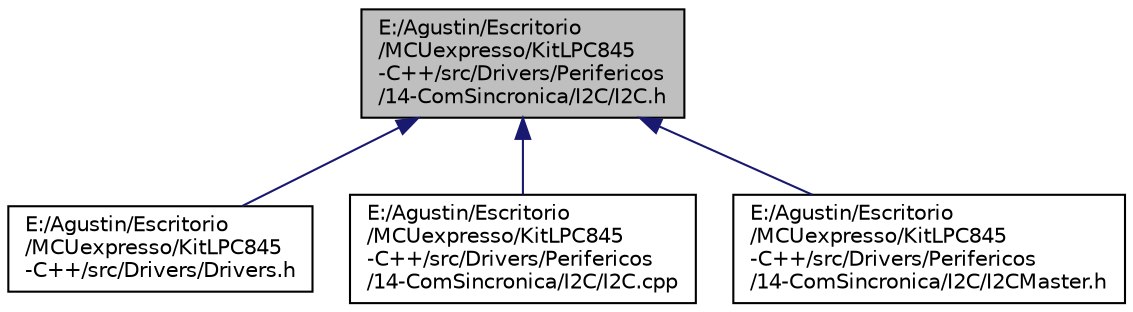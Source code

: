 digraph "E:/Agustin/Escritorio/MCUexpresso/KitLPC845-C++/src/Drivers/Perifericos/14-ComSincronica/I2C/I2C.h"
{
 // LATEX_PDF_SIZE
  edge [fontname="Helvetica",fontsize="10",labelfontname="Helvetica",labelfontsize="10"];
  node [fontname="Helvetica",fontsize="10",shape=record];
  Node1 [label="E:/Agustin/Escritorio\l/MCUexpresso/KitLPC845\l-C++/src/Drivers/Perifericos\l/14-ComSincronica/I2C/I2C.h",height=0.2,width=0.4,color="black", fillcolor="grey75", style="filled", fontcolor="black",tooltip="Breve descripción del objetivo del Módulo."];
  Node1 -> Node2 [dir="back",color="midnightblue",fontsize="10",style="solid"];
  Node2 [label="E:/Agustin/Escritorio\l/MCUexpresso/KitLPC845\l-C++/src/Drivers/Drivers.h",height=0.2,width=0.4,color="black", fillcolor="white", style="filled",URL="$_drivers_8h.html",tooltip="Archivo Master con todos los includes de perifericos del Kit."];
  Node1 -> Node3 [dir="back",color="midnightblue",fontsize="10",style="solid"];
  Node3 [label="E:/Agustin/Escritorio\l/MCUexpresso/KitLPC845\l-C++/src/Drivers/Perifericos\l/14-ComSincronica/I2C/I2C.cpp",height=0.2,width=0.4,color="black", fillcolor="white", style="filled",URL="$_i2_c_8cpp.html",tooltip="Descripcion del modulo."];
  Node1 -> Node4 [dir="back",color="midnightblue",fontsize="10",style="solid"];
  Node4 [label="E:/Agustin/Escritorio\l/MCUexpresso/KitLPC845\l-C++/src/Drivers/Perifericos\l/14-ComSincronica/I2C/I2CMaster.h",height=0.2,width=0.4,color="black", fillcolor="white", style="filled",URL="$_i2_c_master_8h.html",tooltip="Breve descripción del objetivo del Módulo."];
}
